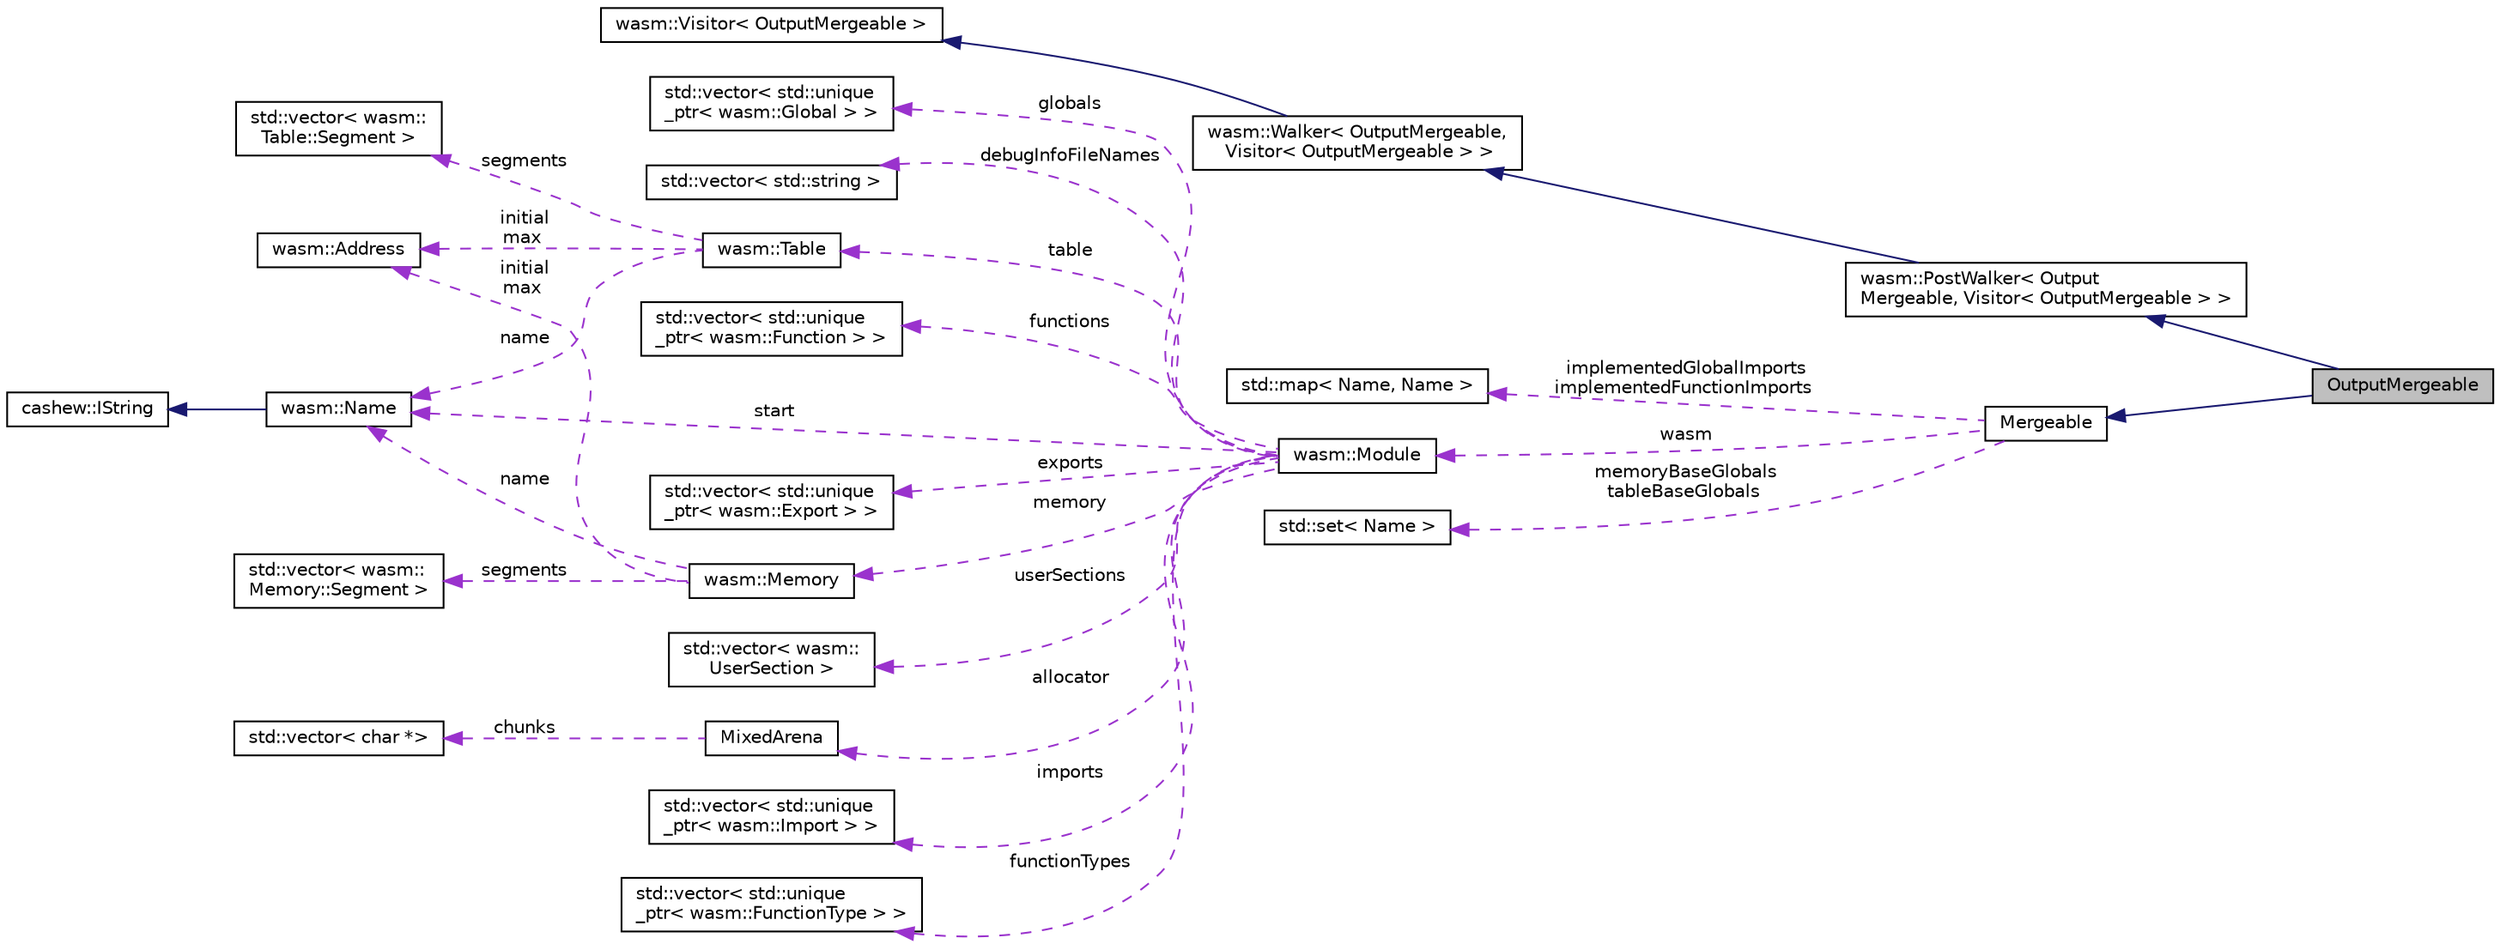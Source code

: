 digraph "OutputMergeable"
{
  edge [fontname="Helvetica",fontsize="10",labelfontname="Helvetica",labelfontsize="10"];
  node [fontname="Helvetica",fontsize="10",shape=record];
  rankdir="LR";
  Node5 [label="OutputMergeable",height=0.2,width=0.4,color="black", fillcolor="grey75", style="filled", fontcolor="black"];
  Node6 -> Node5 [dir="back",color="midnightblue",fontsize="10",style="solid"];
  Node6 [label="wasm::PostWalker\< Output\lMergeable, Visitor\< OutputMergeable \> \>",height=0.2,width=0.4,color="black", fillcolor="white", style="filled",URL="$structwasm_1_1_post_walker.html"];
  Node7 -> Node6 [dir="back",color="midnightblue",fontsize="10",style="solid"];
  Node7 [label="wasm::Walker\< OutputMergeable,\l Visitor\< OutputMergeable \> \>",height=0.2,width=0.4,color="black", fillcolor="white", style="filled",URL="$structwasm_1_1_walker.html"];
  Node8 -> Node7 [dir="back",color="midnightblue",fontsize="10",style="solid"];
  Node8 [label="wasm::Visitor\< OutputMergeable \>",height=0.2,width=0.4,color="black", fillcolor="white", style="filled",URL="$structwasm_1_1_visitor.html"];
  Node9 -> Node5 [dir="back",color="midnightblue",fontsize="10",style="solid"];
  Node9 [label="Mergeable",height=0.2,width=0.4,color="black", fillcolor="white", style="filled",URL="$struct_mergeable.html"];
  Node10 -> Node9 [dir="back",color="darkorchid3",fontsize="10",style="dashed",label=" memoryBaseGlobals\ntableBaseGlobals" ];
  Node10 [label="std::set\< Name \>",height=0.2,width=0.4,color="black", fillcolor="white", style="filled",URL="$classstd_1_1set.html"];
  Node11 -> Node9 [dir="back",color="darkorchid3",fontsize="10",style="dashed",label=" implementedGlobalImports\nimplementedFunctionImports" ];
  Node11 [label="std::map\< Name, Name \>",height=0.2,width=0.4,color="black", fillcolor="white", style="filled",URL="$classstd_1_1map.html"];
  Node12 -> Node9 [dir="back",color="darkorchid3",fontsize="10",style="dashed",label=" wasm" ];
  Node12 [label="wasm::Module",height=0.2,width=0.4,color="black", fillcolor="white", style="filled",URL="$classwasm_1_1_module.html"];
  Node13 -> Node12 [dir="back",color="darkorchid3",fontsize="10",style="dashed",label=" start" ];
  Node13 [label="wasm::Name",height=0.2,width=0.4,color="black", fillcolor="white", style="filled",URL="$structwasm_1_1_name.html"];
  Node14 -> Node13 [dir="back",color="midnightblue",fontsize="10",style="solid"];
  Node14 [label="cashew::IString",height=0.2,width=0.4,color="black", fillcolor="white", style="filled",URL="$structcashew_1_1_i_string.html"];
  Node15 -> Node12 [dir="back",color="darkorchid3",fontsize="10",style="dashed",label=" functions" ];
  Node15 [label="std::vector\< std::unique\l_ptr\< wasm::Function \> \>",height=0.2,width=0.4,color="black", fillcolor="white", style="filled",URL="$classstd_1_1vector.html"];
  Node16 -> Node12 [dir="back",color="darkorchid3",fontsize="10",style="dashed",label=" memory" ];
  Node16 [label="wasm::Memory",height=0.2,width=0.4,color="black", fillcolor="white", style="filled",URL="$classwasm_1_1_memory.html"];
  Node13 -> Node16 [dir="back",color="darkorchid3",fontsize="10",style="dashed",label=" name" ];
  Node17 -> Node16 [dir="back",color="darkorchid3",fontsize="10",style="dashed",label=" initial\nmax" ];
  Node17 [label="wasm::Address",height=0.2,width=0.4,color="black", fillcolor="white", style="filled",URL="$structwasm_1_1_address.html"];
  Node18 -> Node16 [dir="back",color="darkorchid3",fontsize="10",style="dashed",label=" segments" ];
  Node18 [label="std::vector\< wasm::\lMemory::Segment \>",height=0.2,width=0.4,color="black", fillcolor="white", style="filled",URL="$classstd_1_1vector.html"];
  Node19 -> Node12 [dir="back",color="darkorchid3",fontsize="10",style="dashed",label=" exports" ];
  Node19 [label="std::vector\< std::unique\l_ptr\< wasm::Export \> \>",height=0.2,width=0.4,color="black", fillcolor="white", style="filled",URL="$classstd_1_1vector.html"];
  Node20 -> Node12 [dir="back",color="darkorchid3",fontsize="10",style="dashed",label=" table" ];
  Node20 [label="wasm::Table",height=0.2,width=0.4,color="black", fillcolor="white", style="filled",URL="$classwasm_1_1_table.html"];
  Node21 -> Node20 [dir="back",color="darkorchid3",fontsize="10",style="dashed",label=" segments" ];
  Node21 [label="std::vector\< wasm::\lTable::Segment \>",height=0.2,width=0.4,color="black", fillcolor="white", style="filled",URL="$classstd_1_1vector.html"];
  Node13 -> Node20 [dir="back",color="darkorchid3",fontsize="10",style="dashed",label=" name" ];
  Node17 -> Node20 [dir="back",color="darkorchid3",fontsize="10",style="dashed",label=" initial\nmax" ];
  Node22 -> Node12 [dir="back",color="darkorchid3",fontsize="10",style="dashed",label=" userSections" ];
  Node22 [label="std::vector\< wasm::\lUserSection \>",height=0.2,width=0.4,color="black", fillcolor="white", style="filled",URL="$classstd_1_1vector.html"];
  Node23 -> Node12 [dir="back",color="darkorchid3",fontsize="10",style="dashed",label=" allocator" ];
  Node23 [label="MixedArena",height=0.2,width=0.4,color="black", fillcolor="white", style="filled",URL="$struct_mixed_arena.html"];
  Node24 -> Node23 [dir="back",color="darkorchid3",fontsize="10",style="dashed",label=" chunks" ];
  Node24 [label="std::vector\< char *\>",height=0.2,width=0.4,color="black", fillcolor="white", style="filled",URL="$classstd_1_1vector.html"];
  Node25 -> Node12 [dir="back",color="darkorchid3",fontsize="10",style="dashed",label=" imports" ];
  Node25 [label="std::vector\< std::unique\l_ptr\< wasm::Import \> \>",height=0.2,width=0.4,color="black", fillcolor="white", style="filled",URL="$classstd_1_1vector.html"];
  Node26 -> Node12 [dir="back",color="darkorchid3",fontsize="10",style="dashed",label=" functionTypes" ];
  Node26 [label="std::vector\< std::unique\l_ptr\< wasm::FunctionType \> \>",height=0.2,width=0.4,color="black", fillcolor="white", style="filled",URL="$classstd_1_1vector.html"];
  Node27 -> Node12 [dir="back",color="darkorchid3",fontsize="10",style="dashed",label=" globals" ];
  Node27 [label="std::vector\< std::unique\l_ptr\< wasm::Global \> \>",height=0.2,width=0.4,color="black", fillcolor="white", style="filled",URL="$classstd_1_1vector.html"];
  Node28 -> Node12 [dir="back",color="darkorchid3",fontsize="10",style="dashed",label=" debugInfoFileNames" ];
  Node28 [label="std::vector\< std::string \>",height=0.2,width=0.4,color="black", fillcolor="white", style="filled",URL="$classstd_1_1vector.html"];
}
